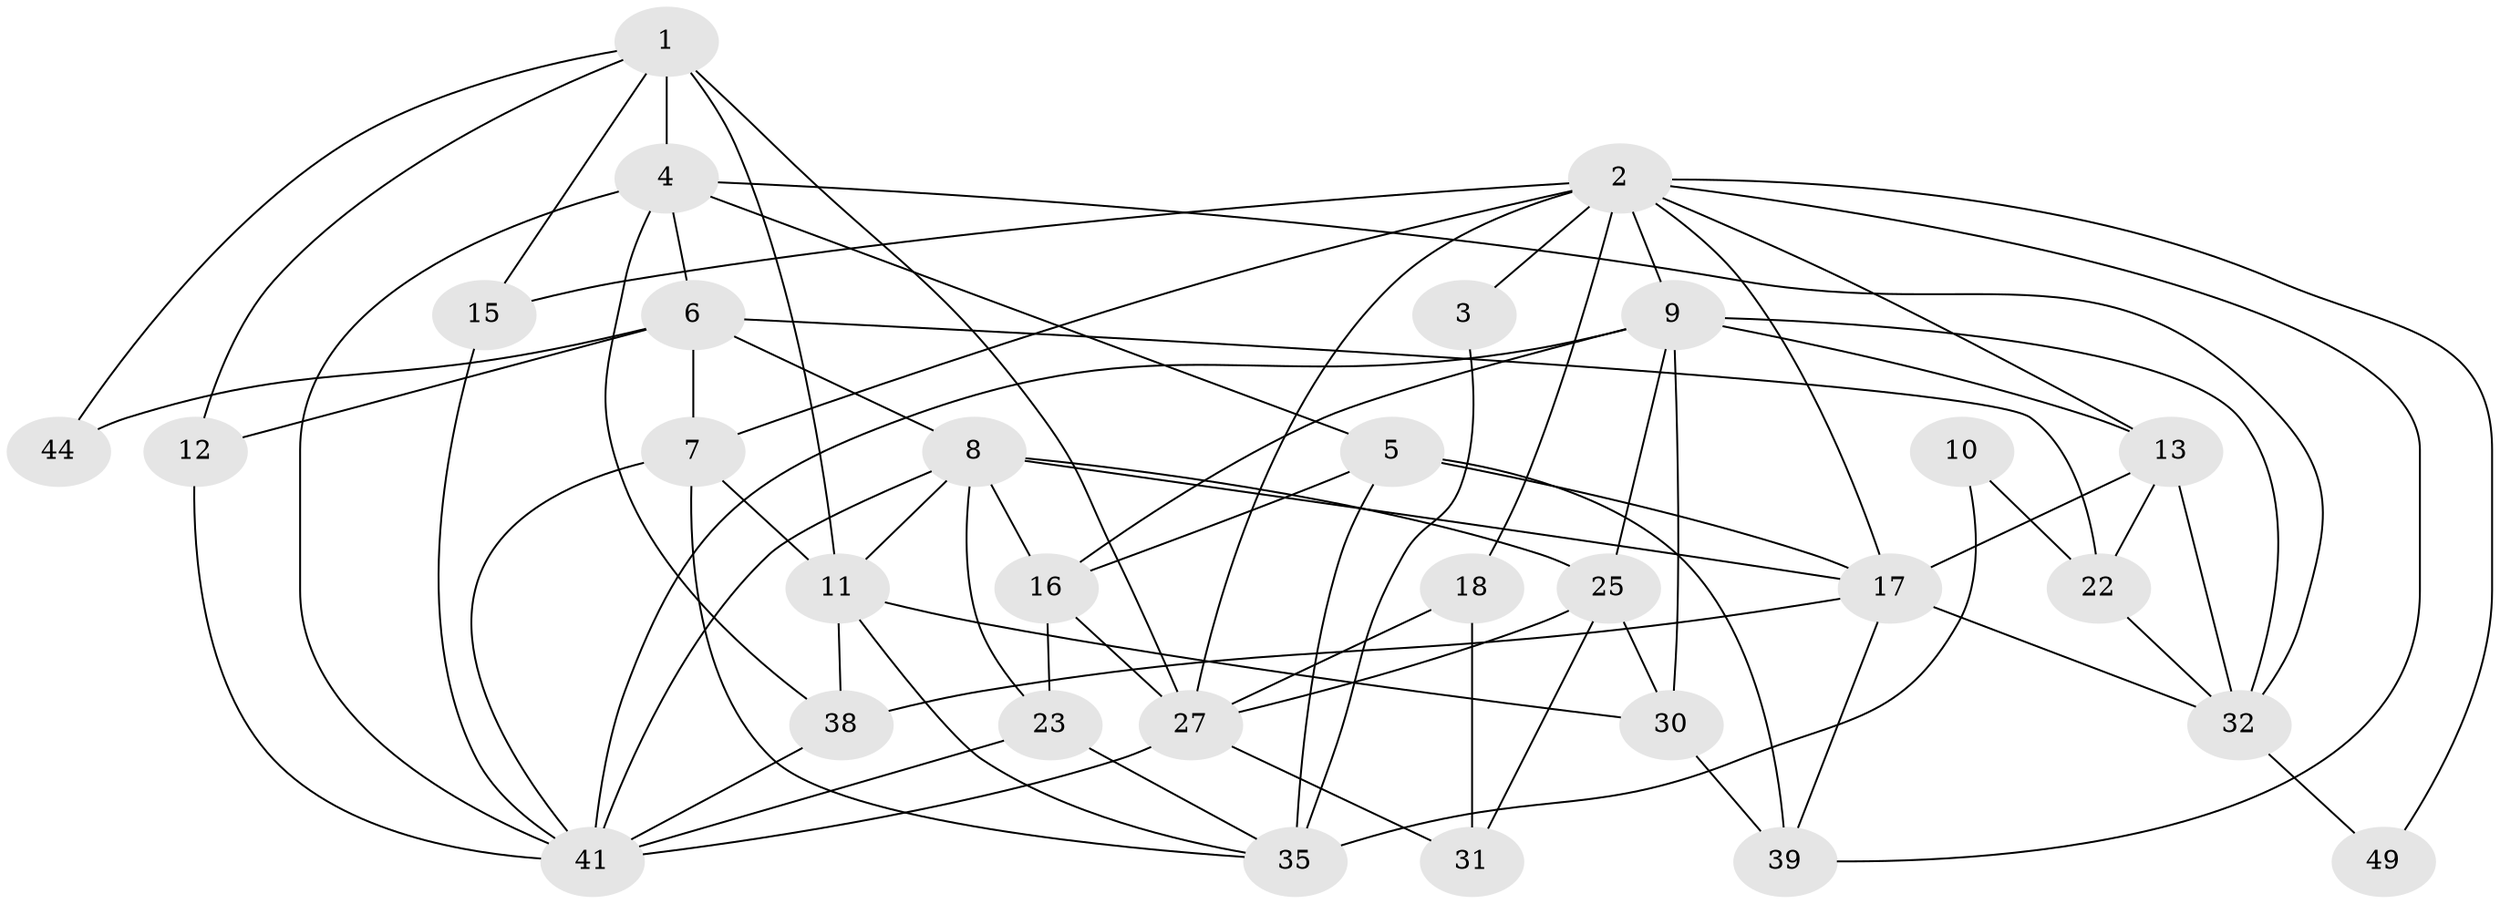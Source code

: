 // original degree distribution, {5: 0.18, 9: 0.02, 2: 0.14, 4: 0.3, 3: 0.26, 7: 0.06, 6: 0.04}
// Generated by graph-tools (version 1.1) at 2025/41/03/06/25 10:41:59]
// undirected, 30 vertices, 74 edges
graph export_dot {
graph [start="1"]
  node [color=gray90,style=filled];
  1 [super="+42"];
  2 [super="+29"];
  3;
  4 [super="+48"];
  5 [super="+26"];
  6 [super="+33"];
  7 [super="+20"];
  8 [super="+47"];
  9 [super="+14"];
  10 [super="+34"];
  11 [super="+19"];
  12;
  13 [super="+28"];
  15;
  16 [super="+21"];
  17 [super="+37"];
  18 [super="+24"];
  22;
  23;
  25 [super="+40"];
  27 [super="+46"];
  30;
  31;
  32 [super="+36"];
  35 [super="+43"];
  38;
  39 [super="+45"];
  41 [super="+50"];
  44;
  49;
  1 -- 15;
  1 -- 44;
  1 -- 4 [weight=2];
  1 -- 11;
  1 -- 12;
  1 -- 27;
  2 -- 27;
  2 -- 17;
  2 -- 3;
  2 -- 7;
  2 -- 15;
  2 -- 49;
  2 -- 18;
  2 -- 39;
  2 -- 9;
  2 -- 13;
  3 -- 35;
  4 -- 32;
  4 -- 38;
  4 -- 6;
  4 -- 5;
  4 -- 41;
  5 -- 39 [weight=2];
  5 -- 17;
  5 -- 35;
  5 -- 16;
  6 -- 12;
  6 -- 22;
  6 -- 44;
  6 -- 8;
  6 -- 7;
  7 -- 35;
  7 -- 11;
  7 -- 41;
  8 -- 23;
  8 -- 25;
  8 -- 16 [weight=2];
  8 -- 17;
  8 -- 41;
  8 -- 11 [weight=2];
  9 -- 41;
  9 -- 32;
  9 -- 13;
  9 -- 30;
  9 -- 25;
  9 -- 16;
  10 -- 22;
  10 -- 35 [weight=2];
  11 -- 38;
  11 -- 30;
  11 -- 35;
  12 -- 41;
  13 -- 32;
  13 -- 17;
  13 -- 22;
  15 -- 41;
  16 -- 23;
  16 -- 27;
  17 -- 38;
  17 -- 32;
  17 -- 39;
  18 -- 31;
  18 -- 27;
  22 -- 32;
  23 -- 35;
  23 -- 41;
  25 -- 30;
  25 -- 27;
  25 -- 31;
  27 -- 31;
  27 -- 41;
  30 -- 39;
  32 -- 49;
  38 -- 41;
}
